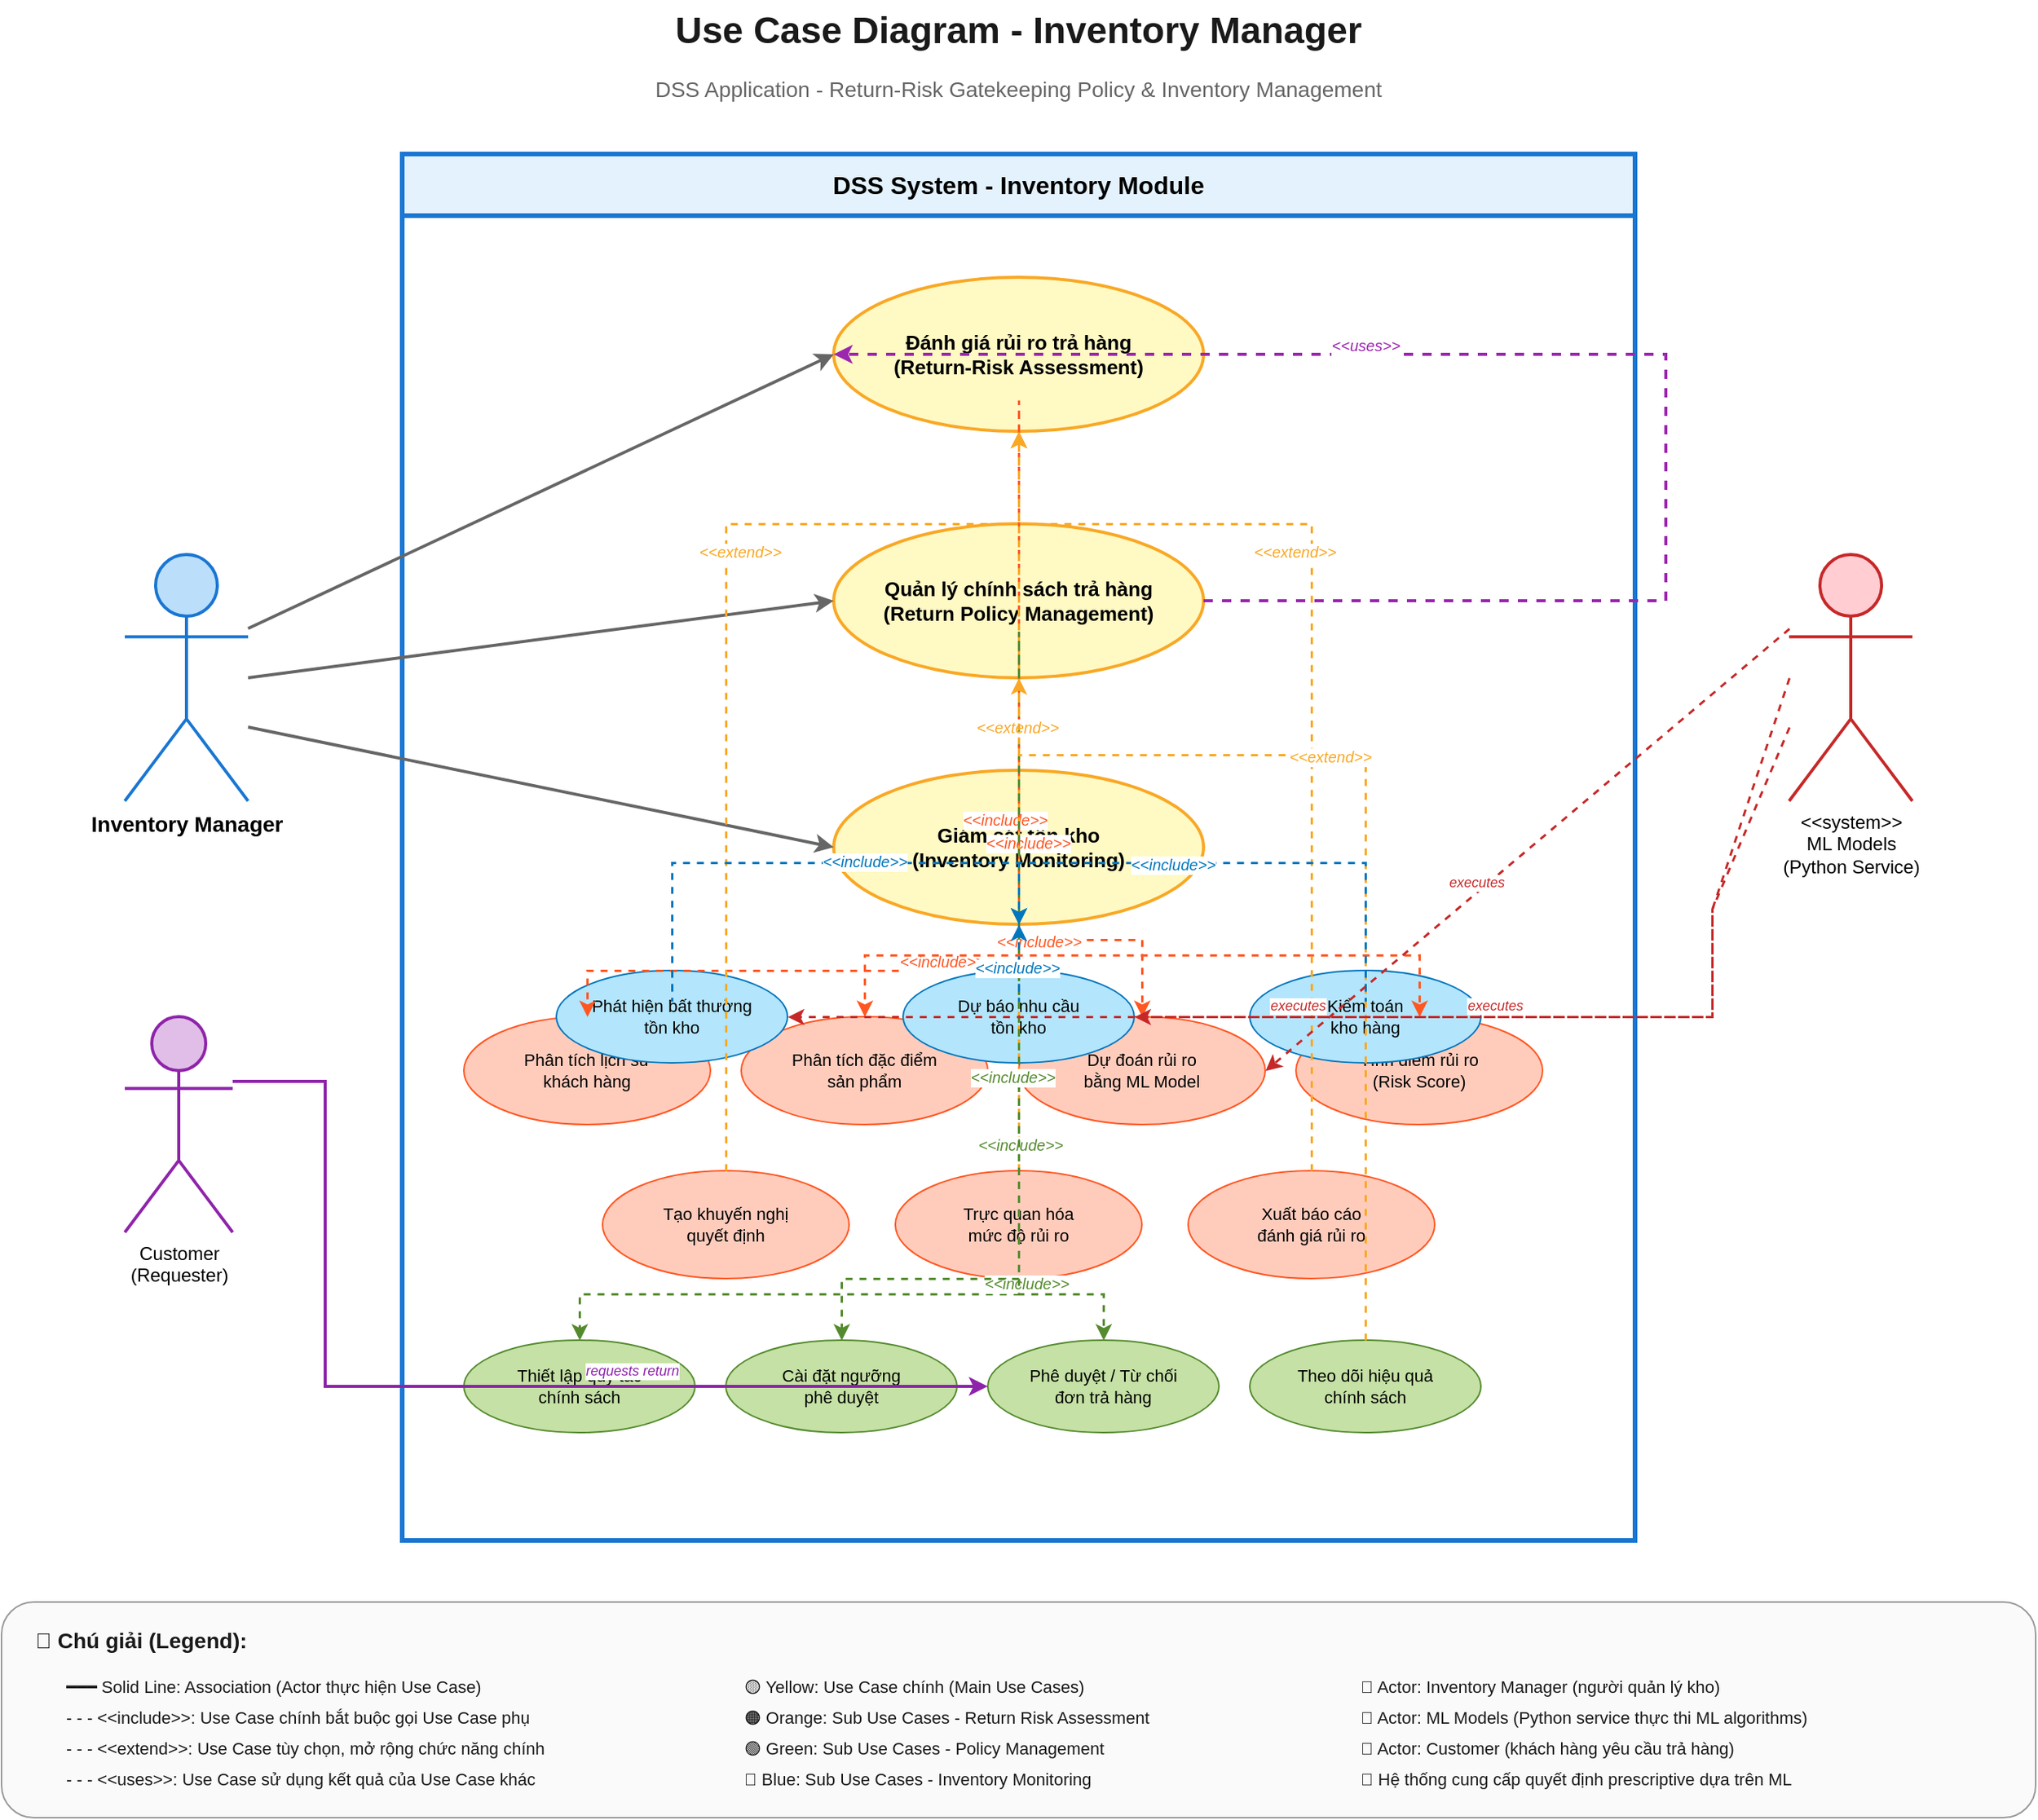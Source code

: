 <mxfile version="22.1.11" type="device">
  <diagram name="Inventory Manager Use Case Diagram" id="usecase-diagram">
    <mxGraphModel dx="1422" dy="794" grid="1" gridSize="10" guides="1" tooltips="1" connect="1" arrows="1" fold="1" page="1" pageScale="1" pageWidth="1400" pageHeight="1100" math="0" shadow="0">
      <root>
        <mxCell id="0" />
        <mxCell id="1" parent="0" />
        
        <!-- Title -->
        <mxCell id="title" value="Use Case Diagram - Inventory Manager" style="text;html=1;strokeColor=none;fillColor=none;align=center;verticalAlign=middle;whiteSpace=wrap;rounded=0;fontSize=24;fontStyle=1;fontColor=#1A1A1A;" vertex="1" parent="1">
          <mxGeometry x="400" y="20" width="600" height="40" as="geometry" />
        </mxCell>
        
        <mxCell id="subtitle" value="DSS Application - Return-Risk Gatekeeping Policy &amp; Inventory Management" style="text;html=1;strokeColor=none;fillColor=none;align=center;verticalAlign=middle;whiteSpace=wrap;rounded=0;fontSize=14;fontColor=#666666;" vertex="1" parent="1">
          <mxGeometry x="400" y="65" width="600" height="25" as="geometry" />
        </mxCell>
        
        <!-- System Boundary -->
        <mxCell id="system-boundary" value="DSS System - Inventory Module" style="swimlane;whiteSpace=wrap;html=1;fillColor=#E3F2FD;strokeColor=#1976D2;strokeWidth=3;fontStyle=1;fontSize=16;startSize=40;" vertex="1" parent="1">
          <mxGeometry x="300" y="120" width="800" height="900" as="geometry" />
        </mxCell>
        
        <!-- Main Use Cases -->
        
        <!-- 1. Evaluate Return Risk -->
        <mxCell id="uc-evaluate-risk" value="Đánh giá rủi ro trả hàng&#xa;(Return-Risk Assessment)" style="ellipse;whiteSpace=wrap;html=1;fillColor=#FFF9C4;strokeColor=#F9A825;strokeWidth=2;fontSize=13;fontStyle=1;" vertex="1" parent="system-boundary">
          <mxGeometry x="280" y="80" width="240" height="100" as="geometry" />
        </mxCell>
        
        <!-- 2. Manage Return Policy -->
        <mxCell id="uc-manage-policy" value="Quản lý chính sách trả hàng&#xa;(Return Policy Management)" style="ellipse;whiteSpace=wrap;html=1;fillColor=#FFF9C4;strokeColor=#F9A825;strokeWidth=2;fontSize=13;fontStyle=1;" vertex="1" parent="system-boundary">
          <mxGeometry x="280" y="240" width="240" height="100" as="geometry" />
        </mxCell>
        
        <!-- 3. Monitor Inventory -->
        <mxCell id="uc-monitor-inventory" value="Giám sát tồn kho&#xa;(Inventory Monitoring)" style="ellipse;whiteSpace=wrap;html=1;fillColor=#FFF9C4;strokeColor=#F9A825;strokeWidth=2;fontSize=13;fontStyle=1;" vertex="1" parent="system-boundary">
          <mxGeometry x="280" y="400" width="240" height="100" as="geometry" />
        </mxCell>
        
        <!-- Sub Use Cases for Risk Assessment -->
        
        <mxCell id="uc-analyze-customer" value="Phân tích lịch sử&#xa;khách hàng" style="ellipse;whiteSpace=wrap;html=1;fillColor=#FFCCBC;strokeColor=#FF5722;fontSize=11;" vertex="1" parent="system-boundary">
          <mxGeometry x="40" y="560" width="160" height="70" as="geometry" />
        </mxCell>
        
        <mxCell id="uc-analyze-product" value="Phân tích đặc điểm&#xa;sản phẩm" style="ellipse;whiteSpace=wrap;html=1;fillColor=#FFCCBC;strokeColor=#FF5722;fontSize=11;" vertex="1" parent="system-boundary">
          <mxGeometry x="220" y="560" width="160" height="70" as="geometry" />
        </mxCell>
        
        <mxCell id="uc-ml-prediction" value="Dự đoán rủi ro&#xa;bằng ML Model" style="ellipse;whiteSpace=wrap;html=1;fillColor=#FFCCBC;strokeColor=#FF5722;fontSize=11;" vertex="1" parent="system-boundary">
          <mxGeometry x="400" y="560" width="160" height="70" as="geometry" />
        </mxCell>
        
        <mxCell id="uc-calculate-score" value="Tính điểm rủi ro&#xa;(Risk Score)" style="ellipse;whiteSpace=wrap;html=1;fillColor=#FFCCBC;strokeColor=#FF5722;fontSize=11;" vertex="1" parent="system-boundary">
          <mxGeometry x="580" y="560" width="160" height="70" as="geometry" />
        </mxCell>
        
        <mxCell id="uc-generate-recommendation" value="Tạo khuyến nghị&#xa;quyết định" style="ellipse;whiteSpace=wrap;html=1;fillColor=#FFCCBC;strokeColor=#FF5722;fontSize=11;" vertex="1" parent="system-boundary">
          <mxGeometry x="130" y="660" width="160" height="70" as="geometry" />
        </mxCell>
        
        <mxCell id="uc-visualize-risk" value="Trực quan hóa&#xa;mức độ rủi ro" style="ellipse;whiteSpace=wrap;html=1;fillColor=#FFCCBC;strokeColor=#FF5722;fontSize=11;" vertex="1" parent="system-boundary">
          <mxGeometry x="320" y="660" width="160" height="70" as="geometry" />
        </mxCell>
        
        <mxCell id="uc-export-report" value="Xuất báo cáo&#xa;đánh giá rủi ro" style="ellipse;whiteSpace=wrap;html=1;fillColor=#FFCCBC;strokeColor=#FF5722;fontSize=11;" vertex="1" parent="system-boundary">
          <mxGeometry x="510" y="660" width="160" height="70" as="geometry" />
        </mxCell>
        
        <!-- Sub Use Cases for Policy Management -->
        
        <mxCell id="uc-define-rules" value="Thiết lập quy tắc&#xa;chính sách" style="ellipse;whiteSpace=wrap;html=1;fillColor=#C5E1A5;strokeColor=#558B2F;fontSize=11;" vertex="1" parent="system-boundary">
          <mxGeometry x="40" y="770" width="150" height="60" as="geometry" />
        </mxCell>
        
        <mxCell id="uc-set-thresholds" value="Cài đặt ngưỡng&#xa;phê duyệt" style="ellipse;whiteSpace=wrap;html=1;fillColor=#C5E1A5;strokeColor=#558B2F;fontSize=11;" vertex="1" parent="system-boundary">
          <mxGeometry x="210" y="770" width="150" height="60" as="geometry" />
        </mxCell>
        
        <mxCell id="uc-approve-reject" value="Phê duyệt / Từ chối&#xa;đơn trả hàng" style="ellipse;whiteSpace=wrap;html=1;fillColor=#C5E1A5;strokeColor=#558B2F;fontSize=11;" vertex="1" parent="system-boundary">
          <mxGeometry x="380" y="770" width="150" height="60" as="geometry" />
        </mxCell>
        
        <mxCell id="uc-track-policy" value="Theo dõi hiệu quả&#xa;chính sách" style="ellipse;whiteSpace=wrap;html=1;fillColor=#C5E1A5;strokeColor=#558B2F;fontSize=11;" vertex="1" parent="system-boundary">
          <mxGeometry x="550" y="770" width="150" height="60" as="geometry" />
        </mxCell>
        
        <!-- Sub Use Cases for Inventory Monitoring -->
        
        <mxCell id="uc-detect-anomaly" value="Phát hiện bất thường&#xa;tồn kho" style="ellipse;whiteSpace=wrap;html=1;fillColor=#B3E5FC;strokeColor=#0277BD;fontSize=11;" vertex="1" parent="system-boundary">
          <mxGeometry x="100" y="530" width="150" height="60" as="geometry" />
        </mxCell>
        
        <mxCell id="uc-audit-inventory" value="Kiểm toán&#xa;kho hàng" style="ellipse;whiteSpace=wrap;html=1;fillColor=#B3E5FC;strokeColor=#0277BD;fontSize=11;" vertex="1" parent="system-boundary">
          <mxGeometry x="550" y="530" width="150" height="60" as="geometry" />
        </mxCell>
        
        <mxCell id="uc-forecast-demand" value="Dự báo nhu cầu&#xa;tồn kho" style="ellipse;whiteSpace=wrap;html=1;fillColor=#B3E5FC;strokeColor=#0277BD;fontSize=11;" vertex="1" parent="system-boundary">
          <mxGeometry x="325" y="530" width="150" height="60" as="geometry" />
        </mxCell>
        
        <!-- Actor: Inventory Manager -->
        <mxCell id="actor-inventory" value="Inventory Manager" style="shape=umlActor;verticalLabelPosition=bottom;verticalAlign=top;html=1;outlineConnect=0;fillColor=#BBDEFB;strokeColor=#1976D2;strokeWidth=2;fontSize=14;fontStyle=1;" vertex="1" parent="1">
          <mxGeometry x="120" y="380" width="80" height="160" as="geometry" />
        </mxCell>
        
        <!-- Actor: System (ML Models) -->
        <mxCell id="actor-system" value="&amp;lt;&amp;lt;system&amp;gt;&amp;gt;&#xa;ML Models&#xa;(Python Service)" style="shape=umlActor;verticalLabelPosition=bottom;verticalAlign=top;html=1;outlineConnect=0;fillColor=#FFCDD2;strokeColor=#C62828;strokeWidth=2;fontSize=12;fontStyle=0;" vertex="1" parent="1">
          <mxGeometry x="1200" y="380" width="80" height="160" as="geometry" />
        </mxCell>
        
        <!-- Actor: Customer (External) -->
        <mxCell id="actor-customer" value="Customer&#xa;(Requester)" style="shape=umlActor;verticalLabelPosition=bottom;verticalAlign=top;html=1;outlineConnect=0;fillColor=#E1BEE7;strokeColor=#8E24AA;strokeWidth=2;fontSize=12;fontStyle=0;" vertex="1" parent="1">
          <mxGeometry x="120" y="680" width="70" height="140" as="geometry" />
        </mxCell>
        
        <!-- Associations from Inventory Manager to Main Use Cases -->
        
        <mxCell id="assoc-1" style="edgeStyle=none;rounded=0;orthogonalLoop=1;jettySize=auto;html=1;exitX=1;exitY=0.3;exitDx=0;exitDy=0;exitPerimeter=0;entryX=0;entryY=0.5;entryDx=0;entryDy=0;strokeWidth=2;strokeColor=#666666;" edge="1" parent="1" source="actor-inventory" target="uc-evaluate-risk">
          <mxGeometry relative="1" as="geometry" />
        </mxCell>
        
        <mxCell id="assoc-2" style="edgeStyle=none;rounded=0;orthogonalLoop=1;jettySize=auto;html=1;exitX=1;exitY=0.5;exitDx=0;exitDy=0;exitPerimeter=0;entryX=0;entryY=0.5;entryDx=0;entryDy=0;strokeWidth=2;strokeColor=#666666;" edge="1" parent="1" source="actor-inventory" target="uc-manage-policy">
          <mxGeometry relative="1" as="geometry" />
        </mxCell>
        
        <mxCell id="assoc-3" style="edgeStyle=none;rounded=0;orthogonalLoop=1;jettySize=auto;html=1;exitX=1;exitY=0.7;exitDx=0;exitDy=0;exitPerimeter=0;entryX=0;entryY=0.5;entryDx=0;entryDy=0;strokeWidth=2;strokeColor=#666666;" edge="1" parent="1" source="actor-inventory" target="uc-monitor-inventory">
          <mxGeometry relative="1" as="geometry" />
        </mxCell>
        
        <!-- Include relationships for Risk Assessment -->
        
        <mxCell id="include-1" style="edgeStyle=orthogonalEdgeStyle;rounded=0;orthogonalLoop=1;jettySize=auto;html=1;dashed=1;strokeWidth=1.5;strokeColor=#FF5722;entryX=0.5;entryY=0;entryDx=0;entryDy=0;exitX=0.5;exitY=1;exitDx=0;exitDy=0;" edge="1" parent="1" source="uc-evaluate-risk" target="uc-analyze-customer">
          <mxGeometry relative="1" as="geometry">
            <Array as="points">
              <mxPoint x="700" y="280" />
              <mxPoint x="700" y="650" />
              <mxPoint x="420" y="650" />
            </Array>
          </mxGeometry>
        </mxCell>
        <mxCell id="include-1-label" value="&amp;lt;&amp;lt;include&amp;gt;&amp;gt;" style="edgeLabel;html=1;align=center;verticalAlign=middle;resizable=0;points=[];fontSize=10;fontColor=#FF5722;fontStyle=2;backgroundColor=#FFFFFF;" vertex="1" connectable="0" parent="include-1">
          <mxGeometry x="0.3" y="2" relative="1" as="geometry">
            <mxPoint x="15" y="-8" as="offset" />
          </mxGeometry>
        </mxCell>
        
        <mxCell id="include-2" style="edgeStyle=orthogonalEdgeStyle;rounded=0;orthogonalLoop=1;jettySize=auto;html=1;dashed=1;strokeWidth=1.5;strokeColor=#FF5722;entryX=0.5;entryY=0;entryDx=0;entryDy=0;exitX=0.5;exitY=1;exitDx=0;exitDy=0;" edge="1" parent="1" source="uc-evaluate-risk" target="uc-analyze-product">
          <mxGeometry relative="1" as="geometry">
            <Array as="points">
              <mxPoint x="700" y="280" />
              <mxPoint x="700" y="640" />
              <mxPoint x="600" y="640" />
            </Array>
          </mxGeometry>
        </mxCell>
        <mxCell id="include-2-label" value="&amp;lt;&amp;lt;include&amp;gt;&amp;gt;" style="edgeLabel;html=1;align=center;verticalAlign=middle;resizable=0;points=[];fontSize=10;fontColor=#FF5722;fontStyle=2;backgroundColor=#FFFFFF;" vertex="1" connectable="0" parent="include-2">
          <mxGeometry x="0.2" y="1" relative="1" as="geometry">
            <mxPoint x="5" y="-5" as="offset" />
          </mxGeometry>
        </mxCell>
        
        <mxCell id="include-3" style="edgeStyle=orthogonalEdgeStyle;rounded=0;orthogonalLoop=1;jettySize=auto;html=1;dashed=1;strokeWidth=1.5;strokeColor=#FF5722;entryX=0.5;entryY=0;entryDx=0;entryDy=0;exitX=0.5;exitY=1;exitDx=0;exitDy=0;" edge="1" parent="1" source="uc-evaluate-risk" target="uc-ml-prediction">
          <mxGeometry relative="1" as="geometry">
            <Array as="points">
              <mxPoint x="700" y="280" />
              <mxPoint x="700" y="630" />
              <mxPoint x="780" y="630" />
            </Array>
          </mxGeometry>
        </mxCell>
        <mxCell id="include-3-label" value="&amp;lt;&amp;lt;include&amp;gt;&amp;gt;" style="edgeLabel;html=1;align=center;verticalAlign=middle;resizable=0;points=[];fontSize=10;fontColor=#FF5722;fontStyle=2;backgroundColor=#FFFFFF;" vertex="1" connectable="0" parent="include-3">
          <mxGeometry x="0.2" y="1" relative="1" as="geometry">
            <mxPoint x="-10" y="-8" as="offset" />
          </mxGeometry>
        </mxCell>
        
        <mxCell id="include-4" style="edgeStyle=orthogonalEdgeStyle;rounded=0;orthogonalLoop=1;jettySize=auto;html=1;dashed=1;strokeWidth=1.5;strokeColor=#FF5722;entryX=0.5;entryY=0;entryDx=0;entryDy=0;exitX=0.5;exitY=1;exitDx=0;exitDy=0;" edge="1" parent="1" source="uc-evaluate-risk" target="uc-calculate-score">
          <mxGeometry relative="1" as="geometry">
            <Array as="points">
              <mxPoint x="700" y="280" />
              <mxPoint x="700" y="640" />
              <mxPoint x="960" y="640" />
            </Array>
          </mxGeometry>
        </mxCell>
        <mxCell id="include-4-label" value="&amp;lt;&amp;lt;include&amp;gt;&amp;gt;" style="edgeLabel;html=1;align=center;verticalAlign=middle;resizable=0;points=[];fontSize=10;fontColor=#FF5722;fontStyle=2;backgroundColor=#FFFFFF;" vertex="1" connectable="0" parent="include-4">
          <mxGeometry x="0.2" y="1" relative="1" as="geometry">
            <mxPoint x="-15" y="-8" as="offset" />
          </mxGeometry>
        </mxCell>
        
        <!-- Extend relationships for Risk Assessment -->
        
        <mxCell id="extend-1" style="edgeStyle=orthogonalEdgeStyle;rounded=0;orthogonalLoop=1;jettySize=auto;html=1;dashed=1;strokeWidth=1.5;strokeColor=#F9A825;entryX=0.5;entryY=1;entryDx=0;entryDy=0;exitX=0.5;exitY=0;exitDx=0;exitDy=0;" edge="1" parent="1" source="uc-generate-recommendation" target="uc-evaluate-risk">
          <mxGeometry relative="1" as="geometry">
            <Array as="points">
              <mxPoint x="510" y="770" />
              <mxPoint x="510" y="360" />
              <mxPoint x="700" y="360" />
            </Array>
          </mxGeometry>
        </mxCell>
        <mxCell id="extend-1-label" value="&amp;lt;&amp;lt;extend&amp;gt;&amp;gt;" style="edgeLabel;html=1;align=center;verticalAlign=middle;resizable=0;points=[];fontSize=10;fontColor=#F9A825;fontStyle=2;backgroundColor=#FFFFFF;" vertex="1" connectable="0" parent="extend-1">
          <mxGeometry x="0.2" y="1" relative="1" as="geometry">
            <mxPoint x="10" as="offset" />
          </mxGeometry>
        </mxCell>
        
        <mxCell id="extend-2" style="edgeStyle=orthogonalEdgeStyle;rounded=0;orthogonalLoop=1;jettySize=auto;html=1;dashed=1;strokeWidth=1.5;strokeColor=#F9A825;entryX=0.5;entryY=1;entryDx=0;entryDy=0;exitX=0.5;exitY=0;exitDx=0;exitDy=0;" edge="1" parent="1" source="uc-visualize-risk" target="uc-evaluate-risk">
          <mxGeometry relative="1" as="geometry">
            <Array as="points">
              <mxPoint x="700" y="770" />
              <mxPoint x="700" y="340" />
            </Array>
          </mxGeometry>
        </mxCell>
        <mxCell id="extend-2-label" value="&amp;lt;&amp;lt;extend&amp;gt;&amp;gt;" style="edgeLabel;html=1;align=center;verticalAlign=middle;resizable=0;points=[];fontSize=10;fontColor=#F9A825;fontStyle=2;backgroundColor=#FFFFFF;" vertex="1" connectable="0" parent="extend-2">
          <mxGeometry x="0.2" y="1" relative="1" as="geometry">
            <mxPoint as="offset" />
          </mxGeometry>
        </mxCell>
        
        <mxCell id="extend-3" style="edgeStyle=orthogonalEdgeStyle;rounded=0;orthogonalLoop=1;jettySize=auto;html=1;dashed=1;strokeWidth=1.5;strokeColor=#F9A825;entryX=0.5;entryY=1;entryDx=0;entryDy=0;exitX=0.5;exitY=0;exitDx=0;exitDy=0;" edge="1" parent="1" source="uc-export-report" target="uc-evaluate-risk">
          <mxGeometry relative="1" as="geometry">
            <Array as="points">
              <mxPoint x="890" y="770" />
              <mxPoint x="890" y="360" />
              <mxPoint x="700" y="360" />
            </Array>
          </mxGeometry>
        </mxCell>
        <mxCell id="extend-3-label" value="&amp;lt;&amp;lt;extend&amp;gt;&amp;gt;" style="edgeLabel;html=1;align=center;verticalAlign=middle;resizable=0;points=[];fontSize=10;fontColor=#F9A825;fontStyle=2;backgroundColor=#FFFFFF;" vertex="1" connectable="0" parent="extend-3">
          <mxGeometry x="0.2" y="1" relative="1" as="geometry">
            <mxPoint x="-10" as="offset" />
          </mxGeometry>
        </mxCell>
        
        <!-- Include relationships for Policy Management -->
        
        <mxCell id="include-5" style="edgeStyle=orthogonalEdgeStyle;rounded=0;orthogonalLoop=1;jettySize=auto;html=1;dashed=1;strokeWidth=1.5;strokeColor=#558B2F;entryX=0.5;entryY=0;entryDx=0;entryDy=0;exitX=0.5;exitY=1;exitDx=0;exitDy=0;" edge="1" parent="1" source="uc-manage-policy" target="uc-define-rules">
          <mxGeometry relative="1" as="geometry">
            <Array as="points">
              <mxPoint x="700" y="430" />
              <mxPoint x="700" y="860" />
              <mxPoint x="415" y="860" />
            </Array>
          </mxGeometry>
        </mxCell>
        <mxCell id="include-5-label" value="&amp;lt;&amp;lt;include&amp;gt;&amp;gt;" style="edgeLabel;html=1;align=center;verticalAlign=middle;resizable=0;points=[];fontSize=10;fontColor=#558B2F;fontStyle=2;backgroundColor=#FFFFFF;" vertex="1" connectable="0" parent="include-5">
          <mxGeometry x="0.2" y="1" relative="1" as="geometry">
            <mxPoint x="10" y="-8" as="offset" />
          </mxGeometry>
        </mxCell>
        
        <mxCell id="include-6" style="edgeStyle=orthogonalEdgeStyle;rounded=0;orthogonalLoop=1;jettySize=auto;html=1;dashed=1;strokeWidth=1.5;strokeColor=#558B2F;entryX=0.5;entryY=0;entryDx=0;entryDy=0;exitX=0.5;exitY=1;exitDx=0;exitDy=0;" edge="1" parent="1" source="uc-manage-policy" target="uc-set-thresholds">
          <mxGeometry relative="1" as="geometry">
            <Array as="points">
              <mxPoint x="700" y="430" />
              <mxPoint x="700" y="850" />
              <mxPoint x="585" y="850" />
            </Array>
          </mxGeometry>
        </mxCell>
        <mxCell id="include-6-label" value="&amp;lt;&amp;lt;include&amp;gt;&amp;gt;" style="edgeLabel;html=1;align=center;verticalAlign=middle;resizable=0;points=[];fontSize=10;fontColor=#558B2F;fontStyle=2;backgroundColor=#FFFFFF;" vertex="1" connectable="0" parent="include-6">
          <mxGeometry x="0.2" y="1" relative="1" as="geometry">
            <mxPoint as="offset" />
          </mxGeometry>
        </mxCell>
        
        <mxCell id="include-7" style="edgeStyle=orthogonalEdgeStyle;rounded=0;orthogonalLoop=1;jettySize=auto;html=1;dashed=1;strokeWidth=1.5;strokeColor=#558B2F;entryX=0.5;entryY=0;entryDx=0;entryDy=0;exitX=0.5;exitY=1;exitDx=0;exitDy=0;" edge="1" parent="1" source="uc-manage-policy" target="uc-approve-reject">
          <mxGeometry relative="1" as="geometry">
            <Array as="points">
              <mxPoint x="700" y="430" />
              <mxPoint x="700" y="860" />
              <mxPoint x="755" y="860" />
            </Array>
          </mxGeometry>
        </mxCell>
        <mxCell id="include-7-label" value="&amp;lt;&amp;lt;include&amp;gt;&amp;gt;" style="edgeLabel;html=1;align=center;verticalAlign=middle;resizable=0;points=[];fontSize=10;fontColor=#558B2F;fontStyle=2;backgroundColor=#FFFFFF;" vertex="1" connectable="0" parent="include-7">
          <mxGeometry x="0.2" y="1" relative="1" as="geometry">
            <mxPoint x="-5" y="-8" as="offset" />
          </mxGeometry>
        </mxCell>
        
        <!-- Extend relationship for Policy Management -->
        
        <mxCell id="extend-4" style="edgeStyle=orthogonalEdgeStyle;rounded=0;orthogonalLoop=1;jettySize=auto;html=1;dashed=1;strokeWidth=1.5;strokeColor=#F9A825;entryX=0.5;entryY=1;entryDx=0;entryDy=0;exitX=0.5;exitY=0;exitDx=0;exitDy=0;" edge="1" parent="1" source="uc-track-policy" target="uc-manage-policy">
          <mxGeometry relative="1" as="geometry">
            <Array as="points">
              <mxPoint x="925" y="880" />
              <mxPoint x="925" y="510" />
              <mxPoint x="700" y="510" />
            </Array>
          </mxGeometry>
        </mxCell>
        <mxCell id="extend-4-label" value="&amp;lt;&amp;lt;extend&amp;gt;&amp;gt;" style="edgeLabel;html=1;align=center;verticalAlign=middle;resizable=0;points=[];fontSize=10;fontColor=#F9A825;fontStyle=2;backgroundColor=#FFFFFF;" vertex="1" connectable="0" parent="extend-4">
          <mxGeometry x="0.2" y="1" relative="1" as="geometry">
            <mxPoint x="-10" as="offset" />
          </mxGeometry>
        </mxCell>
        
        <!-- Include relationships for Inventory Monitoring -->
        
        <mxCell id="include-8" style="edgeStyle=orthogonalEdgeStyle;rounded=0;orthogonalLoop=1;jettySize=auto;html=1;dashed=1;strokeWidth=1.5;strokeColor=#0277BD;entryX=0.5;entryY=1;entryDx=0;entryDy=0;exitX=0.5;exitY=0;exitDx=0;exitDy=0;" edge="1" parent="1" source="uc-detect-anomaly" target="uc-monitor-inventory">
          <mxGeometry relative="1" as="geometry">
            <Array as="points">
              <mxPoint x="475" y="670" />
              <mxPoint x="475" y="580" />
              <mxPoint x="700" y="580" />
            </Array>
          </mxGeometry>
        </mxCell>
        <mxCell id="include-8-label" value="&amp;lt;&amp;lt;include&amp;gt;&amp;gt;" style="edgeLabel;html=1;align=center;verticalAlign=middle;resizable=0;points=[];fontSize=10;fontColor=#0277BD;fontStyle=2;backgroundColor=#FFFFFF;" vertex="1" connectable="0" parent="include-8">
          <mxGeometry x="0.2" y="1" relative="1" as="geometry">
            <mxPoint x="10" as="offset" />
          </mxGeometry>
        </mxCell>
        
        <mxCell id="include-9" style="edgeStyle=orthogonalEdgeStyle;rounded=0;orthogonalLoop=1;jettySize=auto;html=1;dashed=1;strokeWidth=1.5;strokeColor=#0277BD;entryX=0.5;entryY=1;entryDx=0;entryDy=0;exitX=0.5;exitY=0;exitDx=0;exitDy=0;" edge="1" parent="1" source="uc-forecast-demand" target="uc-monitor-inventory">
          <mxGeometry relative="1" as="geometry">
            <Array as="points">
              <mxPoint x="700" y="670" />
              <mxPoint x="700" y="560" />
            </Array>
          </mxGeometry>
        </mxCell>
        <mxCell id="include-9-label" value="&amp;lt;&amp;lt;include&amp;gt;&amp;gt;" style="edgeLabel;html=1;align=center;verticalAlign=middle;resizable=0;points=[];fontSize=10;fontColor=#0277BD;fontStyle=2;backgroundColor=#FFFFFF;" vertex="1" connectable="0" parent="include-9">
          <mxGeometry x="0.2" y="1" relative="1" as="geometry">
            <mxPoint as="offset" />
          </mxGeometry>
        </mxCell>
        
        <mxCell id="include-10" style="edgeStyle=orthogonalEdgeStyle;rounded=0;orthogonalLoop=1;jettySize=auto;html=1;dashed=1;strokeWidth=1.5;strokeColor=#0277BD;entryX=0.5;entryY=1;entryDx=0;entryDy=0;exitX=0.5;exitY=0;exitDx=0;exitDy=0;" edge="1" parent="1" source="uc-audit-inventory" target="uc-monitor-inventory">
          <mxGeometry relative="1" as="geometry">
            <Array as="points">
              <mxPoint x="925" y="670" />
              <mxPoint x="925" y="580" />
              <mxPoint x="700" y="580" />
            </Array>
          </mxGeometry>
        </mxCell>
        <mxCell id="include-10-label" value="&amp;lt;&amp;lt;include&amp;gt;&amp;gt;" style="edgeLabel;html=1;align=center;verticalAlign=middle;resizable=0;points=[];fontSize=10;fontColor=#0277BD;fontStyle=2;backgroundColor=#FFFFFF;" vertex="1" connectable="0" parent="include-10">
          <mxGeometry x="0.2" y="1" relative="1" as="geometry">
            <mxPoint x="-10" as="offset" />
          </mxGeometry>
        </mxCell>
        
        <!-- Dependency: Risk Assessment uses Policy Rules -->
        
        <mxCell id="dep-1" style="edgeStyle=orthogonalEdgeStyle;rounded=0;orthogonalLoop=1;jettySize=auto;html=1;dashed=1;strokeWidth=2;strokeColor=#9C27B0;entryX=0;entryY=0.5;entryDx=0;entryDy=0;exitX=1;exitY=0.5;exitDx=0;exitDy=0;" edge="1" parent="1" source="uc-manage-policy" target="uc-evaluate-risk">
          <mxGeometry relative="1" as="geometry">
            <Array as="points">
              <mxPoint x="1120" y="410" />
              <mxPoint x="1120" y="250" />
            </Array>
          </mxGeometry>
        </mxCell>
        <mxCell id="dep-1-label" value="&amp;lt;&amp;lt;uses&amp;gt;&amp;gt;" style="edgeLabel;html=1;align=center;verticalAlign=middle;resizable=0;points=[];fontSize=10;fontColor=#9C27B0;fontStyle=2;backgroundColor=#FFFFFF;" vertex="1" connectable="0" parent="dep-1">
          <mxGeometry x="0.3" y="2" relative="1" as="geometry">
            <mxPoint x="-5" y="-8" as="offset" />
          </mxGeometry>
        </mxCell>
        
        <!-- Associations from ML System to algorithmic use cases -->
        
        <mxCell id="assoc-system-1" style="edgeStyle=none;rounded=0;orthogonalLoop=1;jettySize=auto;html=1;exitX=0;exitY=0.3;exitDx=0;exitDy=0;exitPerimeter=0;entryX=1;entryY=0.5;entryDx=0;entryDy=0;strokeWidth=1.5;strokeColor=#C62828;dashed=1;" edge="1" parent="1" source="actor-system" target="uc-ml-prediction">
          <mxGeometry relative="1" as="geometry" />
        </mxCell>
        <mxCell id="assoc-system-1-label" value="executes" style="edgeLabel;html=1;align=center;verticalAlign=middle;resizable=0;points=[];fontSize=9;fontColor=#C62828;fontStyle=2;backgroundColor=#FFFFFF;" vertex="1" connectable="0" parent="assoc-system-1">
          <mxGeometry x="0.2" y="1" relative="1" as="geometry">
            <mxPoint y="-8" as="offset" />
          </mxGeometry>
        </mxCell>
        
        <mxCell id="assoc-system-2" style="edgeStyle=none;rounded=0;orthogonalLoop=1;jettySize=auto;html=1;exitX=0;exitY=0.5;exitDx=0;exitDy=0;exitPerimeter=0;entryX=1;entryY=0.5;entryDx=0;entryDy=0;strokeWidth=1.5;strokeColor=#C62828;dashed=1;" edge="1" parent="1" source="actor-system" target="uc-detect-anomaly">
          <mxGeometry relative="1" as="geometry">
            <Array as="points">
              <mxPoint x="1150" y="610" />
              <mxPoint x="1150" y="680" />
            </Array>
          </mxGeometry>
        </mxCell>
        <mxCell id="assoc-system-2-label" value="executes" style="edgeLabel;html=1;align=center;verticalAlign=middle;resizable=0;points=[];fontSize=9;fontColor=#C62828;fontStyle=2;backgroundColor=#FFFFFF;" vertex="1" connectable="0" parent="assoc-system-2">
          <mxGeometry x="0.2" y="1" relative="1" as="geometry">
            <mxPoint y="-8" as="offset" />
          </mxGeometry>
        </mxCell>
        
        <mxCell id="assoc-system-3" style="edgeStyle=none;rounded=0;orthogonalLoop=1;jettySize=auto;html=1;exitX=0;exitY=0.7;exitDx=0;exitDy=0;exitPerimeter=0;entryX=1;entryY=0.5;entryDx=0;entryDy=0;strokeWidth=1.5;strokeColor=#C62828;dashed=1;" edge="1" parent="1" source="actor-system" target="uc-forecast-demand">
          <mxGeometry relative="1" as="geometry">
            <Array as="points">
              <mxPoint x="1150" y="610" />
              <mxPoint x="1150" y="680" />
            </Array>
          </mxGeometry>
        </mxCell>
        <mxCell id="assoc-system-3-label" value="executes" style="edgeLabel;html=1;align=center;verticalAlign=middle;resizable=0;points=[];fontSize=9;fontColor=#C62828;fontStyle=2;backgroundColor=#FFFFFF;" vertex="1" connectable="0" parent="assoc-system-3">
          <mxGeometry x="0.2" y="1" relative="1" as="geometry">
            <mxPoint x="5" y="-8" as="offset" />
          </mxGeometry>
        </mxCell>
        
        <!-- Association from Customer to Return Request -->
        
        <mxCell id="assoc-customer" style="edgeStyle=orthogonalEdgeStyle;rounded=0;orthogonalLoop=1;jettySize=auto;html=1;exitX=1;exitY=0.3;exitDx=0;exitDy=0;exitPerimeter=0;entryX=0;entryY=0.5;entryDx=0;entryDy=0;strokeWidth=2;strokeColor=#8E24AA;" edge="1" parent="1" source="actor-customer" target="uc-approve-reject">
          <mxGeometry relative="1" as="geometry">
            <Array as="points">
              <mxPoint x="250" y="722" />
              <mxPoint x="250" y="920" />
            </Array>
          </mxGeometry>
        </mxCell>
        <mxCell id="assoc-customer-label" value="requests return" style="edgeLabel;html=1;align=center;verticalAlign=middle;resizable=0;points=[];fontSize=9;fontColor=#8E24AA;fontStyle=2;backgroundColor=#FFFFFF;" vertex="1" connectable="0" parent="assoc-customer">
          <mxGeometry x="0.3" y="2" relative="1" as="geometry">
            <mxPoint x="10" y="-8" as="offset" />
          </mxGeometry>
        </mxCell>
        
        <!-- Legend -->
        <mxCell id="legend-box" value="" style="rounded=1;whiteSpace=wrap;html=1;fillColor=#FAFAFA;strokeColor=#999999;strokeWidth=1;" vertex="1" parent="1">
          <mxGeometry x="40" y="1060" width="1320" height="140" as="geometry" />
        </mxCell>
        
        <mxCell id="legend-title" value="📖 Chú giải (Legend):" style="text;html=1;strokeColor=none;fillColor=none;align=left;verticalAlign=middle;whiteSpace=wrap;rounded=0;fontSize=14;fontStyle=1;fontColor=#1A1A1A;" vertex="1" parent="1">
          <mxGeometry x="60" y="1070" width="150" height="30" as="geometry" />
        </mxCell>
        
        <mxCell id="legend-1" value="━━━ Solid Line: Association (Actor thực hiện Use Case)" style="text;html=1;strokeColor=none;fillColor=none;align=left;verticalAlign=middle;whiteSpace=wrap;rounded=0;fontSize=11;fontColor=#1A1A1A;" vertex="1" parent="1">
          <mxGeometry x="80" y="1105" width="400" height="20" as="geometry" />
        </mxCell>
        
        <mxCell id="legend-2" value="- - - &amp;lt;&amp;lt;include&amp;gt;&amp;gt;: Use Case chính bắt buộc gọi Use Case phụ" style="text;html=1;strokeColor=none;fillColor=none;align=left;verticalAlign=middle;whiteSpace=wrap;rounded=0;fontSize=11;fontColor=#1A1A1A;" vertex="1" parent="1">
          <mxGeometry x="80" y="1125" width="400" height="20" as="geometry" />
        </mxCell>
        
        <mxCell id="legend-3" value="- - - &amp;lt;&amp;lt;extend&amp;gt;&amp;gt;: Use Case tùy chọn, mở rộng chức năng chính" style="text;html=1;strokeColor=none;fillColor=none;align=left;verticalAlign=middle;whiteSpace=wrap;rounded=0;fontSize=11;fontColor=#1A1A1A;" vertex="1" parent="1">
          <mxGeometry x="80" y="1145" width="400" height="20" as="geometry" />
        </mxCell>
        
        <mxCell id="legend-4" value="- - - &amp;lt;&amp;lt;uses&amp;gt;&amp;gt;: Use Case sử dụng kết quả của Use Case khác" style="text;html=1;strokeColor=none;fillColor=none;align=left;verticalAlign=middle;whiteSpace=wrap;rounded=0;fontSize=11;fontColor=#1A1A1A;" vertex="1" parent="1">
          <mxGeometry x="80" y="1165" width="400" height="20" as="geometry" />
        </mxCell>
        
        <mxCell id="legend-5" value="🟡 Yellow: Use Case chính (Main Use Cases)" style="text;html=1;strokeColor=none;fillColor=none;align=left;verticalAlign=middle;whiteSpace=wrap;rounded=0;fontSize=11;fontColor=#1A1A1A;" vertex="1" parent="1">
          <mxGeometry x="520" y="1105" width="350" height="20" as="geometry" />
        </mxCell>
        
        <mxCell id="legend-6" value="🟠 Orange: Sub Use Cases - Return Risk Assessment" style="text;html=1;strokeColor=none;fillColor=none;align=left;verticalAlign=middle;whiteSpace=wrap;rounded=0;fontSize=11;fontColor=#1A1A1A;" vertex="1" parent="1">
          <mxGeometry x="520" y="1125" width="350" height="20" as="geometry" />
        </mxCell>
        
        <mxCell id="legend-7" value="🟢 Green: Sub Use Cases - Policy Management" style="text;html=1;strokeColor=none;fillColor=none;align=left;verticalAlign=middle;whiteSpace=wrap;rounded=0;fontSize=11;fontColor=#1A1A1A;" vertex="1" parent="1">
          <mxGeometry x="520" y="1145" width="350" height="20" as="geometry" />
        </mxCell>
        
        <mxCell id="legend-8" value="🔵 Blue: Sub Use Cases - Inventory Monitoring" style="text;html=1;strokeColor=none;fillColor=none;align=left;verticalAlign=middle;whiteSpace=wrap;rounded=0;fontSize=11;fontColor=#1A1A1A;" vertex="1" parent="1">
          <mxGeometry x="520" y="1165" width="350" height="20" as="geometry" />
        </mxCell>
        
        <mxCell id="legend-9" value="👤 Actor: Inventory Manager (người quản lý kho)" style="text;html=1;strokeColor=none;fillColor=none;align=left;verticalAlign=middle;whiteSpace=wrap;rounded=0;fontSize=11;fontColor=#1A1A1A;" vertex="1" parent="1">
          <mxGeometry x="920" y="1105" width="400" height="20" as="geometry" />
        </mxCell>
        
        <mxCell id="legend-10" value="🤖 Actor: ML Models (Python service thực thi ML algorithms)" style="text;html=1;strokeColor=none;fillColor=none;align=left;verticalAlign=middle;whiteSpace=wrap;rounded=0;fontSize=11;fontColor=#1A1A1A;" vertex="1" parent="1">
          <mxGeometry x="920" y="1125" width="400" height="20" as="geometry" />
        </mxCell>
        
        <mxCell id="legend-11" value="🧑 Actor: Customer (khách hàng yêu cầu trả hàng)" style="text;html=1;strokeColor=none;fillColor=none;align=left;verticalAlign=middle;whiteSpace=wrap;rounded=0;fontSize=11;fontColor=#1A1A1A;" vertex="1" parent="1">
          <mxGeometry x="920" y="1145" width="400" height="20" as="geometry" />
        </mxCell>
        
        <mxCell id="legend-12" value="🎯 Hệ thống cung cấp quyết định prescriptive dựa trên ML" style="text;html=1;strokeColor=none;fillColor=none;align=left;verticalAlign=middle;whiteSpace=wrap;rounded=0;fontSize=11;fontColor=#1A1A1A;" vertex="1" parent="1">
          <mxGeometry x="920" y="1165" width="400" height="20" as="geometry" />
        </mxCell>
        
      </root>
    </mxGraphModel>
  </diagram>
</mxfile>
